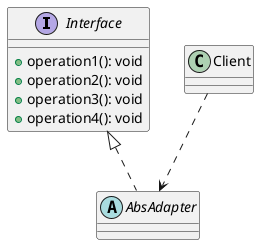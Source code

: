@startuml

interface Interface {
+ operation1(): void
+ operation2(): void
+ operation3(): void
+ operation4(): void
}

abstract class AbsAdapter {
}

Interface <|.. AbsAdapter

class Client

Client ..> AbsAdapter

@enduml
